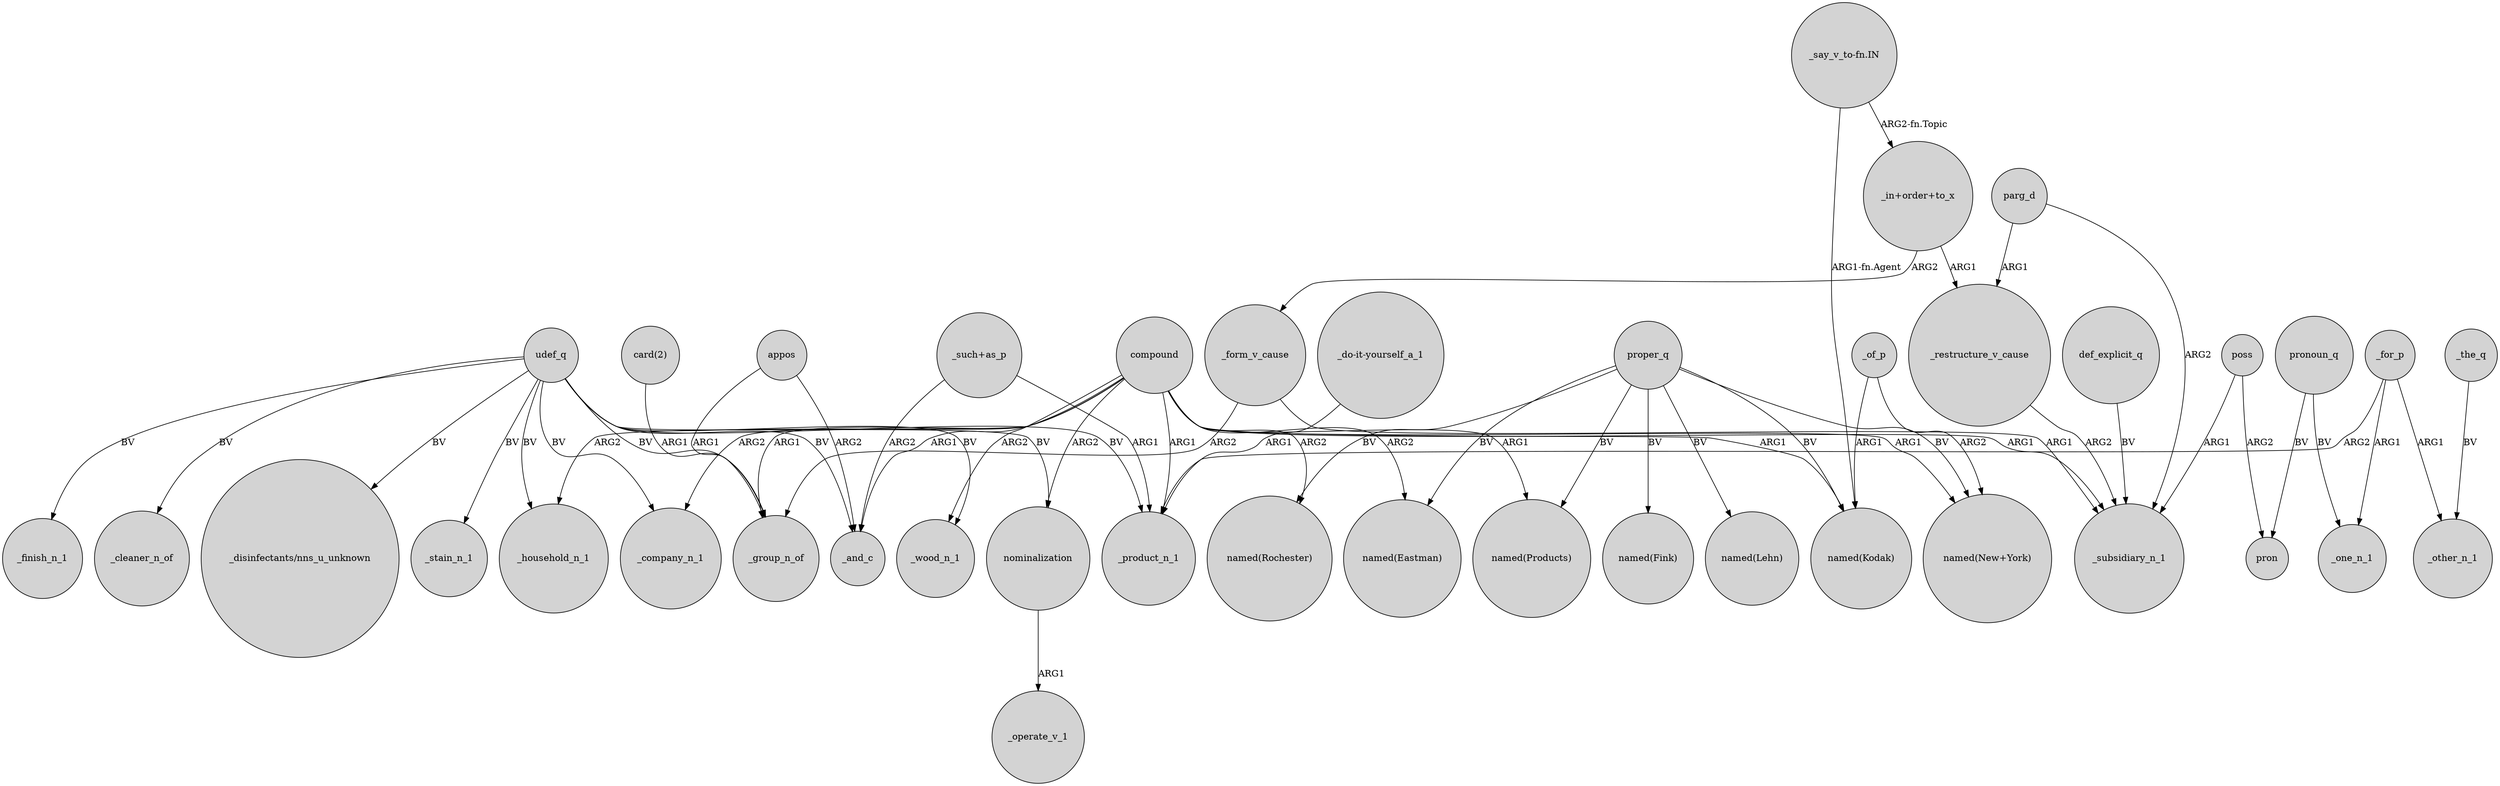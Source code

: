 digraph {
	node [shape=circle style=filled]
	udef_q -> "_disinfectants/nns_u_unknown" [label=BV]
	proper_q -> "named(Rochester)" [label=BV]
	appos -> _group_n_of [label=ARG1]
	compound -> _product_n_1 [label=ARG1]
	proper_q -> "named(Fink)" [label=BV]
	_of_p -> "named(New+York)" [label=ARG2]
	nominalization -> _operate_v_1 [label=ARG1]
	"_do-it-yourself_a_1" -> _product_n_1 [label=ARG1]
	poss -> pron [label=ARG2]
	def_explicit_q -> _subsidiary_n_1 [label=BV]
	poss -> _subsidiary_n_1 [label=ARG1]
	"_in+order+to_x" -> _restructure_v_cause [label=ARG1]
	udef_q -> _household_n_1 [label=BV]
	compound -> _company_n_1 [label=ARG2]
	proper_q -> "named(New+York)" [label=BV]
	udef_q -> _wood_n_1 [label=BV]
	_for_p -> _product_n_1 [label=ARG2]
	proper_q -> "named(Eastman)" [label=BV]
	_form_v_cause -> _group_n_of [label=ARG2]
	compound -> nominalization [label=ARG2]
	_for_p -> _one_n_1 [label=ARG1]
	compound -> _household_n_1 [label=ARG2]
	"_say_v_to-fn.IN" -> "_in+order+to_x" [label="ARG2-fn.Topic"]
	udef_q -> _stain_n_1 [label=BV]
	proper_q -> "named(Lehn)" [label=BV]
	_of_p -> "named(Kodak)" [label=ARG1]
	compound -> "named(Rochester)" [label=ARG2]
	proper_q -> "named(Kodak)" [label=BV]
	pronoun_q -> pron [label=BV]
	parg_d -> _subsidiary_n_1 [label=ARG2]
	"_such+as_p" -> _and_c [label=ARG2]
	udef_q -> _finish_n_1 [label=BV]
	_the_q -> _other_n_1 [label=BV]
	appos -> _and_c [label=ARG2]
	_for_p -> _other_n_1 [label=ARG1]
	compound -> _group_n_of [label=ARG1]
	"_say_v_to-fn.IN" -> "named(Kodak)" [label="ARG1-fn.Agent"]
	compound -> _and_c [label=ARG1]
	compound -> "named(New+York)" [label=ARG1]
	compound -> "named(Kodak)" [label=ARG1]
	compound -> "named(Eastman)" [label=ARG2]
	udef_q -> nominalization [label=BV]
	pronoun_q -> _one_n_1 [label=BV]
	"_such+as_p" -> _product_n_1 [label=ARG1]
	compound -> _subsidiary_n_1 [label=ARG1]
	compound -> "named(Products)" [label=ARG1]
	udef_q -> _cleaner_n_of [label=BV]
	udef_q -> _product_n_1 [label=BV]
	_form_v_cause -> _subsidiary_n_1 [label=ARG1]
	compound -> _wood_n_1 [label=ARG2]
	udef_q -> _and_c [label=BV]
	"card(2)" -> _group_n_of [label=ARG1]
	proper_q -> "named(Products)" [label=BV]
	parg_d -> _restructure_v_cause [label=ARG1]
	udef_q -> _group_n_of [label=BV]
	udef_q -> _company_n_1 [label=BV]
	"_in+order+to_x" -> _form_v_cause [label=ARG2]
	_restructure_v_cause -> _subsidiary_n_1 [label=ARG2]
}
